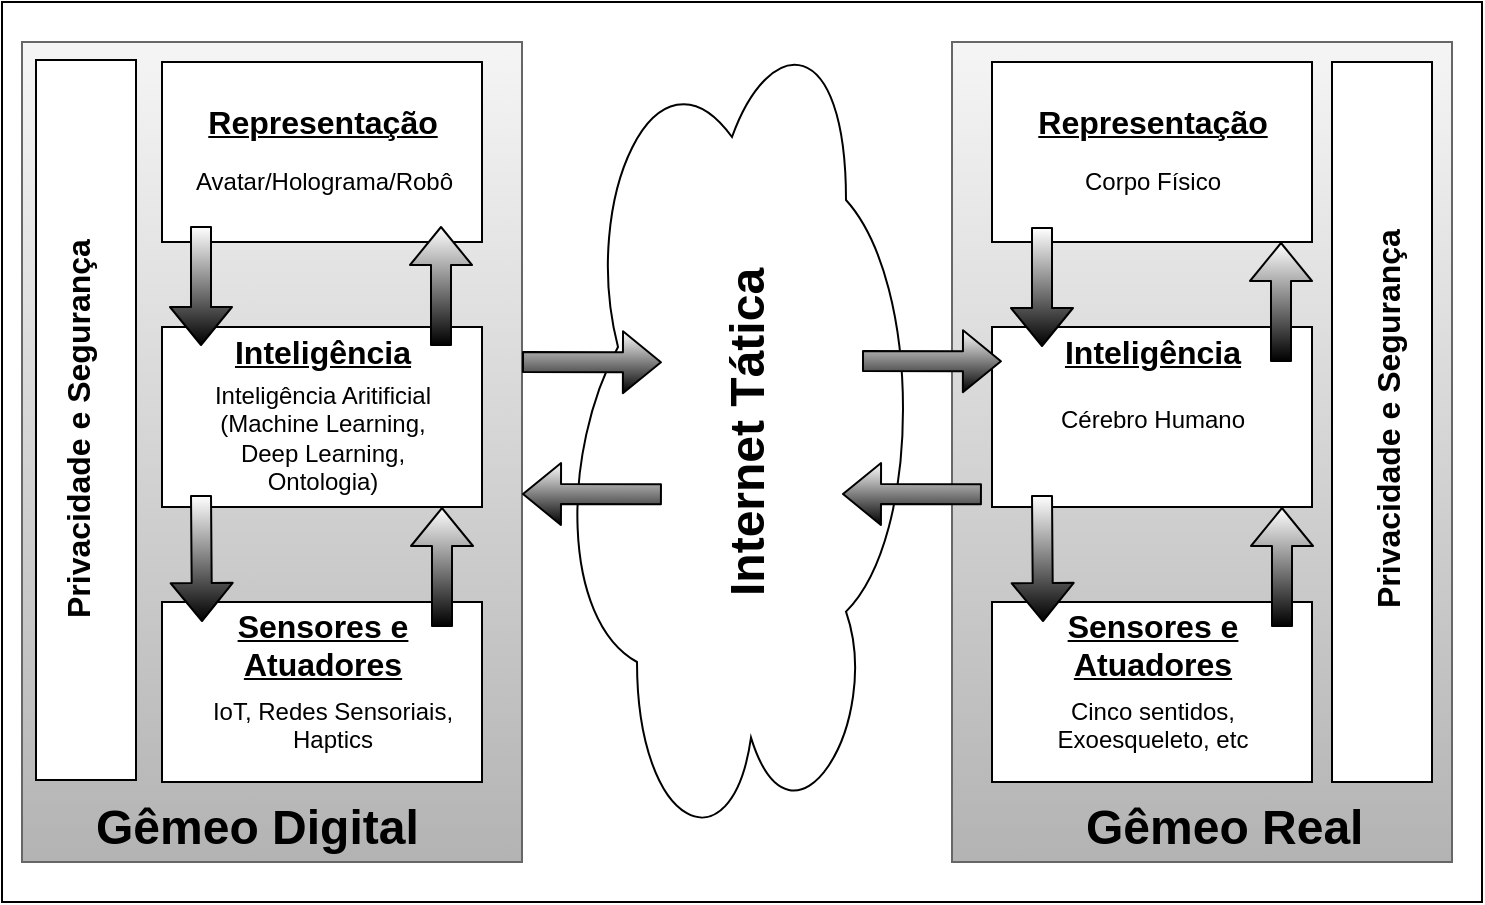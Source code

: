 <mxfile version="12.2.3" type="device" pages="1"><diagram id="OZWnx3ToIQhtsPzFuN2u" name="Page-1"><mxGraphModel dx="854" dy="444" grid="1" gridSize="10" guides="1" tooltips="1" connect="1" arrows="1" fold="1" page="1" pageScale="1" pageWidth="827" pageHeight="1169" math="0" shadow="0"><root><mxCell id="0"/><mxCell id="1" parent="0"/><mxCell id="_4B7e3syqBrAe94upmBu-1" value="" style="rounded=0;whiteSpace=wrap;html=1;" parent="1" vertex="1"><mxGeometry x="70" y="10" width="740" height="450" as="geometry"/></mxCell><mxCell id="_4B7e3syqBrAe94upmBu-2" value="" style="rounded=0;whiteSpace=wrap;html=1;fillColor=#f5f5f5;strokeColor=#666666;gradientColor=#b3b3b3;" parent="1" vertex="1"><mxGeometry x="80" y="30" width="250" height="410" as="geometry"/></mxCell><mxCell id="_4B7e3syqBrAe94upmBu-4" value="" style="ellipse;shape=cloud;whiteSpace=wrap;html=1;rotation=-90;" parent="1" vertex="1"><mxGeometry x="225" y="140" width="420" height="190" as="geometry"/></mxCell><mxCell id="_4B7e3syqBrAe94upmBu-9" value="" style="rounded=0;whiteSpace=wrap;html=1;rotation=90;" parent="1" vertex="1"><mxGeometry x="-68" y="194" width="360" height="50" as="geometry"/></mxCell><mxCell id="_4B7e3syqBrAe94upmBu-10" value="" style="rounded=0;whiteSpace=wrap;html=1;" parent="1" vertex="1"><mxGeometry x="150" y="40" width="160" height="90" as="geometry"/></mxCell><mxCell id="_4B7e3syqBrAe94upmBu-19" value="" style="rounded=0;whiteSpace=wrap;html=1;fillColor=#f5f5f5;strokeColor=#666666;gradientColor=#b3b3b3;" parent="1" vertex="1"><mxGeometry x="545" y="30" width="250" height="410" as="geometry"/></mxCell><mxCell id="_4B7e3syqBrAe94upmBu-20" value="" style="rounded=0;whiteSpace=wrap;html=1;rotation=90;" parent="1" vertex="1"><mxGeometry x="580" y="195" width="360" height="50" as="geometry"/></mxCell><mxCell id="_4B7e3syqBrAe94upmBu-24" value="&lt;h2&gt;&lt;font style=&quot;font-size: 16px&quot;&gt;Privacidade e Segurança&lt;/font&gt;&lt;/h2&gt;" style="text;html=1;resizable=0;points=[];autosize=1;align=left;verticalAlign=top;spacingTop=-4;rotation=-90;" parent="1" vertex="1"><mxGeometry x="5" y="195" width="200" height="50" as="geometry"/></mxCell><mxCell id="_4B7e3syqBrAe94upmBu-26" value="&lt;p style=&quot;line-height: 50%&quot;&gt;&lt;b&gt;&lt;u&gt;&lt;font style=&quot;font-size: 16px ; line-height: 70%&quot;&gt;Representação&lt;/font&gt;&lt;/u&gt;&lt;/b&gt;&lt;/p&gt;&lt;p&gt;&lt;br&gt;&lt;/p&gt;" style="text;html=1;resizable=0;points=[];autosize=1;align=center;verticalAlign=top;spacingTop=-4;" parent="1" vertex="1"><mxGeometry x="165" y="50" width="130" height="60" as="geometry"/></mxCell><mxCell id="_4B7e3syqBrAe94upmBu-27" value="Avatar/Holograma/Robô" style="text;html=1;resizable=0;points=[];autosize=1;align=left;verticalAlign=top;spacingTop=-4;" parent="1" vertex="1"><mxGeometry x="165" y="90" width="140" height="20" as="geometry"/></mxCell><mxCell id="_4B7e3syqBrAe94upmBu-28" value="" style="rounded=0;whiteSpace=wrap;html=1;" parent="1" vertex="1"><mxGeometry x="150" y="172.5" width="160" height="90" as="geometry"/></mxCell><mxCell id="_4B7e3syqBrAe94upmBu-29" value="&lt;p style=&quot;line-height: 50%&quot;&gt;&lt;span style=&quot;font-size: 16px&quot;&gt;&lt;b&gt;&lt;u&gt;Inteligência&lt;/u&gt;&lt;/b&gt;&lt;/span&gt;&lt;/p&gt;" style="text;html=1;resizable=0;points=[];autosize=1;align=center;verticalAlign=top;spacingTop=-4;" parent="1" vertex="1"><mxGeometry x="180" y="167.5" width="100" height="30" as="geometry"/></mxCell><mxCell id="_4B7e3syqBrAe94upmBu-30" value="Inteligência Aritificial&lt;br&gt;(Machine Learning, &lt;br&gt;Deep Learning, &lt;br&gt;Ontologia)" style="text;html=1;resizable=0;points=[];autosize=1;align=center;verticalAlign=top;spacingTop=-4;" parent="1" vertex="1"><mxGeometry x="170" y="196.5" width="120" height="60" as="geometry"/></mxCell><mxCell id="_4B7e3syqBrAe94upmBu-33" value="" style="rounded=0;whiteSpace=wrap;html=1;" parent="1" vertex="1"><mxGeometry x="150" y="310" width="160" height="90" as="geometry"/></mxCell><mxCell id="_4B7e3syqBrAe94upmBu-34" value="&lt;p style=&quot;line-height: 50%&quot;&gt;&lt;span style=&quot;font-size: 16px&quot;&gt;&lt;b&gt;&lt;u&gt;Sensores e&lt;/u&gt;&lt;/b&gt;&lt;/span&gt;&lt;/p&gt;&lt;p style=&quot;line-height: 50%&quot;&gt;&lt;span style=&quot;font-size: 16px&quot;&gt;&lt;b&gt;&lt;u&gt;Atuadores&lt;/u&gt;&lt;/b&gt;&lt;/span&gt;&lt;/p&gt;" style="text;html=1;resizable=0;points=[];autosize=1;align=center;verticalAlign=top;spacingTop=-4;" parent="1" vertex="1"><mxGeometry x="180" y="305" width="100" height="50" as="geometry"/></mxCell><mxCell id="_4B7e3syqBrAe94upmBu-35" value="IoT, Redes Sensoriais,&lt;br&gt;Haptics" style="text;html=1;resizable=0;points=[];autosize=1;align=center;verticalAlign=top;spacingTop=-4;" parent="1" vertex="1"><mxGeometry x="165" y="355" width="140" height="30" as="geometry"/></mxCell><mxCell id="_4B7e3syqBrAe94upmBu-36" value="" style="rounded=0;whiteSpace=wrap;html=1;" parent="1" vertex="1"><mxGeometry x="565" y="40" width="160" height="90" as="geometry"/></mxCell><mxCell id="_4B7e3syqBrAe94upmBu-37" value="&lt;p style=&quot;line-height: 50%&quot;&gt;&lt;b&gt;&lt;u&gt;&lt;font style=&quot;font-size: 16px ; line-height: 70%&quot;&gt;Representação&lt;/font&gt;&lt;/u&gt;&lt;/b&gt;&lt;/p&gt;&lt;p&gt;&lt;br&gt;&lt;/p&gt;" style="text;html=1;resizable=0;points=[];autosize=1;align=center;verticalAlign=top;spacingTop=-4;" parent="1" vertex="1"><mxGeometry x="580" y="50" width="130" height="60" as="geometry"/></mxCell><mxCell id="_4B7e3syqBrAe94upmBu-38" value="" style="rounded=0;whiteSpace=wrap;html=1;" parent="1" vertex="1"><mxGeometry x="565" y="172.5" width="160" height="90" as="geometry"/></mxCell><mxCell id="_4B7e3syqBrAe94upmBu-39" value="&lt;p style=&quot;line-height: 50%&quot;&gt;&lt;span style=&quot;font-size: 16px&quot;&gt;&lt;b&gt;&lt;u&gt;Inteligência&lt;/u&gt;&lt;/b&gt;&lt;/span&gt;&lt;/p&gt;" style="text;html=1;resizable=0;points=[];autosize=1;align=center;verticalAlign=top;spacingTop=-4;" parent="1" vertex="1"><mxGeometry x="595" y="167.5" width="100" height="30" as="geometry"/></mxCell><mxCell id="_4B7e3syqBrAe94upmBu-40" value="Cérebro Humano" style="text;html=1;resizable=0;points=[];autosize=1;align=center;verticalAlign=top;spacingTop=-4;" parent="1" vertex="1"><mxGeometry x="590" y="209" width="110" height="20" as="geometry"/></mxCell><mxCell id="_4B7e3syqBrAe94upmBu-41" value="" style="rounded=0;whiteSpace=wrap;html=1;" parent="1" vertex="1"><mxGeometry x="565" y="310" width="160" height="90" as="geometry"/></mxCell><mxCell id="_4B7e3syqBrAe94upmBu-42" value="&lt;p style=&quot;line-height: 50%&quot;&gt;&lt;span style=&quot;font-size: 16px&quot;&gt;&lt;b&gt;&lt;u&gt;Sensores e&lt;/u&gt;&lt;/b&gt;&lt;/span&gt;&lt;/p&gt;&lt;p style=&quot;line-height: 50%&quot;&gt;&lt;span style=&quot;font-size: 16px&quot;&gt;&lt;b&gt;&lt;u&gt;Atuadores&lt;/u&gt;&lt;/b&gt;&lt;/span&gt;&lt;/p&gt;" style="text;html=1;resizable=0;points=[];autosize=1;align=center;verticalAlign=top;spacingTop=-4;" parent="1" vertex="1"><mxGeometry x="595" y="305" width="100" height="50" as="geometry"/></mxCell><mxCell id="_4B7e3syqBrAe94upmBu-43" value="Cinco sentidos,&lt;br&gt;Exoesqueleto, etc" style="text;html=1;resizable=0;points=[];autosize=1;align=center;verticalAlign=top;spacingTop=-4;" parent="1" vertex="1"><mxGeometry x="590" y="355" width="110" height="30" as="geometry"/></mxCell><mxCell id="_4B7e3syqBrAe94upmBu-44" value="Corpo Físico" style="text;html=1;resizable=0;points=[];autosize=1;align=center;verticalAlign=top;spacingTop=-4;" parent="1" vertex="1"><mxGeometry x="605" y="90" width="80" height="20" as="geometry"/></mxCell><mxCell id="_4B7e3syqBrAe94upmBu-45" value="&lt;h2&gt;&lt;font style=&quot;font-size: 16px&quot;&gt;Privacidade e Segurança&lt;/font&gt;&lt;/h2&gt;" style="text;html=1;resizable=0;points=[];autosize=1;align=left;verticalAlign=top;spacingTop=-4;rotation=-90;" parent="1" vertex="1"><mxGeometry x="660" y="190" width="200" height="50" as="geometry"/></mxCell><mxCell id="_4B7e3syqBrAe94upmBu-47" value="&lt;h1&gt;Internet Tática&lt;/h1&gt;" style="text;html=1;resizable=0;points=[];autosize=1;align=left;verticalAlign=top;spacingTop=-4;rotation=-90;" parent="1" vertex="1"><mxGeometry x="345" y="194" width="180" height="50" as="geometry"/></mxCell><mxCell id="_4B7e3syqBrAe94upmBu-48" value="&lt;h1&gt;Gêmeo Digital&lt;/h1&gt;" style="text;html=1;resizable=0;points=[];autosize=1;align=left;verticalAlign=top;spacingTop=-4;" parent="1" vertex="1"><mxGeometry x="115" y="390" width="180" height="50" as="geometry"/></mxCell><mxCell id="_4B7e3syqBrAe94upmBu-49" value="&lt;h1&gt;Gêmeo Real&lt;/h1&gt;" style="text;html=1;resizable=0;points=[];autosize=1;align=left;verticalAlign=top;spacingTop=-4;" parent="1" vertex="1"><mxGeometry x="610" y="390" width="150" height="50" as="geometry"/></mxCell><mxCell id="_4B7e3syqBrAe94upmBu-53" value="" style="shape=flexArrow;endArrow=classic;html=1;fillColor=#FFFFFF;strokeColor=#000000;entryX=0.702;entryY=0.263;entryDx=0;entryDy=0;entryPerimeter=0;gradientColor=#000000;" parent="1" edge="1"><mxGeometry width="50" height="50" relative="1" as="geometry"><mxPoint x="500" y="189.5" as="sourcePoint"/><mxPoint x="569.97" y="189.66" as="targetPoint"/></mxGeometry></mxCell><mxCell id="_4B7e3syqBrAe94upmBu-54" value="" style="shape=flexArrow;endArrow=classic;html=1;fillColor=#FFFFFF;strokeColor=#000000;entryX=0.702;entryY=0.263;entryDx=0;entryDy=0;entryPerimeter=0;gradientColor=#000000;" parent="1" edge="1"><mxGeometry width="50" height="50" relative="1" as="geometry"><mxPoint x="559.97" y="256.16" as="sourcePoint"/><mxPoint x="490" y="256" as="targetPoint"/></mxGeometry></mxCell><mxCell id="_4B7e3syqBrAe94upmBu-55" value="" style="shape=flexArrow;endArrow=classic;html=1;fillColor=#FFFFFF;strokeColor=#000000;entryX=0.702;entryY=0.263;entryDx=0;entryDy=0;entryPerimeter=0;gradientColor=#000000;" parent="1" edge="1"><mxGeometry width="50" height="50" relative="1" as="geometry"><mxPoint x="399.97" y="256.16" as="sourcePoint"/><mxPoint x="330" y="256" as="targetPoint"/></mxGeometry></mxCell><mxCell id="_4B7e3syqBrAe94upmBu-57" value="" style="shape=flexArrow;endArrow=classic;html=1;fillColor=#FFFFFF;strokeColor=#000000;entryX=0.702;entryY=0.263;entryDx=0;entryDy=0;entryPerimeter=0;gradientColor=#000000;" parent="1" edge="1"><mxGeometry width="50" height="50" relative="1" as="geometry"><mxPoint x="330" y="190" as="sourcePoint"/><mxPoint x="399.97" y="190.16" as="targetPoint"/></mxGeometry></mxCell><mxCell id="_4B7e3syqBrAe94upmBu-59" value="" style="shape=flexArrow;endArrow=classic;html=1;fillColor=#FFFFFF;strokeColor=#000000;gradientColor=#000000;" parent="1" edge="1"><mxGeometry width="50" height="50" relative="1" as="geometry"><mxPoint x="289.5" y="182" as="sourcePoint"/><mxPoint x="289.5" y="122" as="targetPoint"/></mxGeometry></mxCell><mxCell id="_4B7e3syqBrAe94upmBu-60" value="" style="shape=flexArrow;endArrow=classic;html=1;fillColor=#FFFFFF;strokeColor=#000000;gradientColor=#000000;" parent="1" edge="1"><mxGeometry width="50" height="50" relative="1" as="geometry"><mxPoint x="290" y="322.5" as="sourcePoint"/><mxPoint x="290" y="262.5" as="targetPoint"/></mxGeometry></mxCell><mxCell id="_4B7e3syqBrAe94upmBu-61" value="" style="shape=flexArrow;endArrow=classic;html=1;fillColor=#FFFFFF;strokeColor=#000000;gradientColor=#000000;" parent="1" edge="1"><mxGeometry width="50" height="50" relative="1" as="geometry"><mxPoint x="709.5" y="190" as="sourcePoint"/><mxPoint x="709.5" y="130" as="targetPoint"/></mxGeometry></mxCell><mxCell id="_4B7e3syqBrAe94upmBu-62" value="" style="shape=flexArrow;endArrow=classic;html=1;fillColor=#FFFFFF;strokeColor=#000000;gradientColor=#000000;" parent="1" edge="1"><mxGeometry width="50" height="50" relative="1" as="geometry"><mxPoint x="710" y="322.5" as="sourcePoint"/><mxPoint x="710" y="262.5" as="targetPoint"/></mxGeometry></mxCell><mxCell id="_4B7e3syqBrAe94upmBu-63" value="" style="shape=flexArrow;endArrow=classic;html=1;fillColor=#FFFFFF;strokeColor=#000000;gradientColor=#000000;" parent="1" edge="1"><mxGeometry width="50" height="50" relative="1" as="geometry"><mxPoint x="169.5" y="122" as="sourcePoint"/><mxPoint x="169.5" y="182" as="targetPoint"/></mxGeometry></mxCell><mxCell id="_4B7e3syqBrAe94upmBu-65" value="" style="shape=flexArrow;endArrow=classic;html=1;fillColor=#FFFFFF;strokeColor=#000000;gradientColor=#000000;" parent="1" edge="1"><mxGeometry width="50" height="50" relative="1" as="geometry"><mxPoint x="169.5" y="256.5" as="sourcePoint"/><mxPoint x="170" y="320" as="targetPoint"/></mxGeometry></mxCell><mxCell id="_4B7e3syqBrAe94upmBu-68" value="" style="shape=flexArrow;endArrow=classic;html=1;fillColor=#FFFFFF;strokeColor=#000000;gradientColor=#000000;" parent="1" edge="1"><mxGeometry width="50" height="50" relative="1" as="geometry"><mxPoint x="590" y="122.5" as="sourcePoint"/><mxPoint x="590" y="182.5" as="targetPoint"/></mxGeometry></mxCell><mxCell id="_4B7e3syqBrAe94upmBu-69" value="" style="shape=flexArrow;endArrow=classic;html=1;fillColor=#FFFFFF;strokeColor=#000000;gradientColor=#000000;" parent="1" edge="1"><mxGeometry width="50" height="50" relative="1" as="geometry"><mxPoint x="590" y="256.5" as="sourcePoint"/><mxPoint x="590.5" y="320" as="targetPoint"/></mxGeometry></mxCell></root></mxGraphModel></diagram></mxfile>